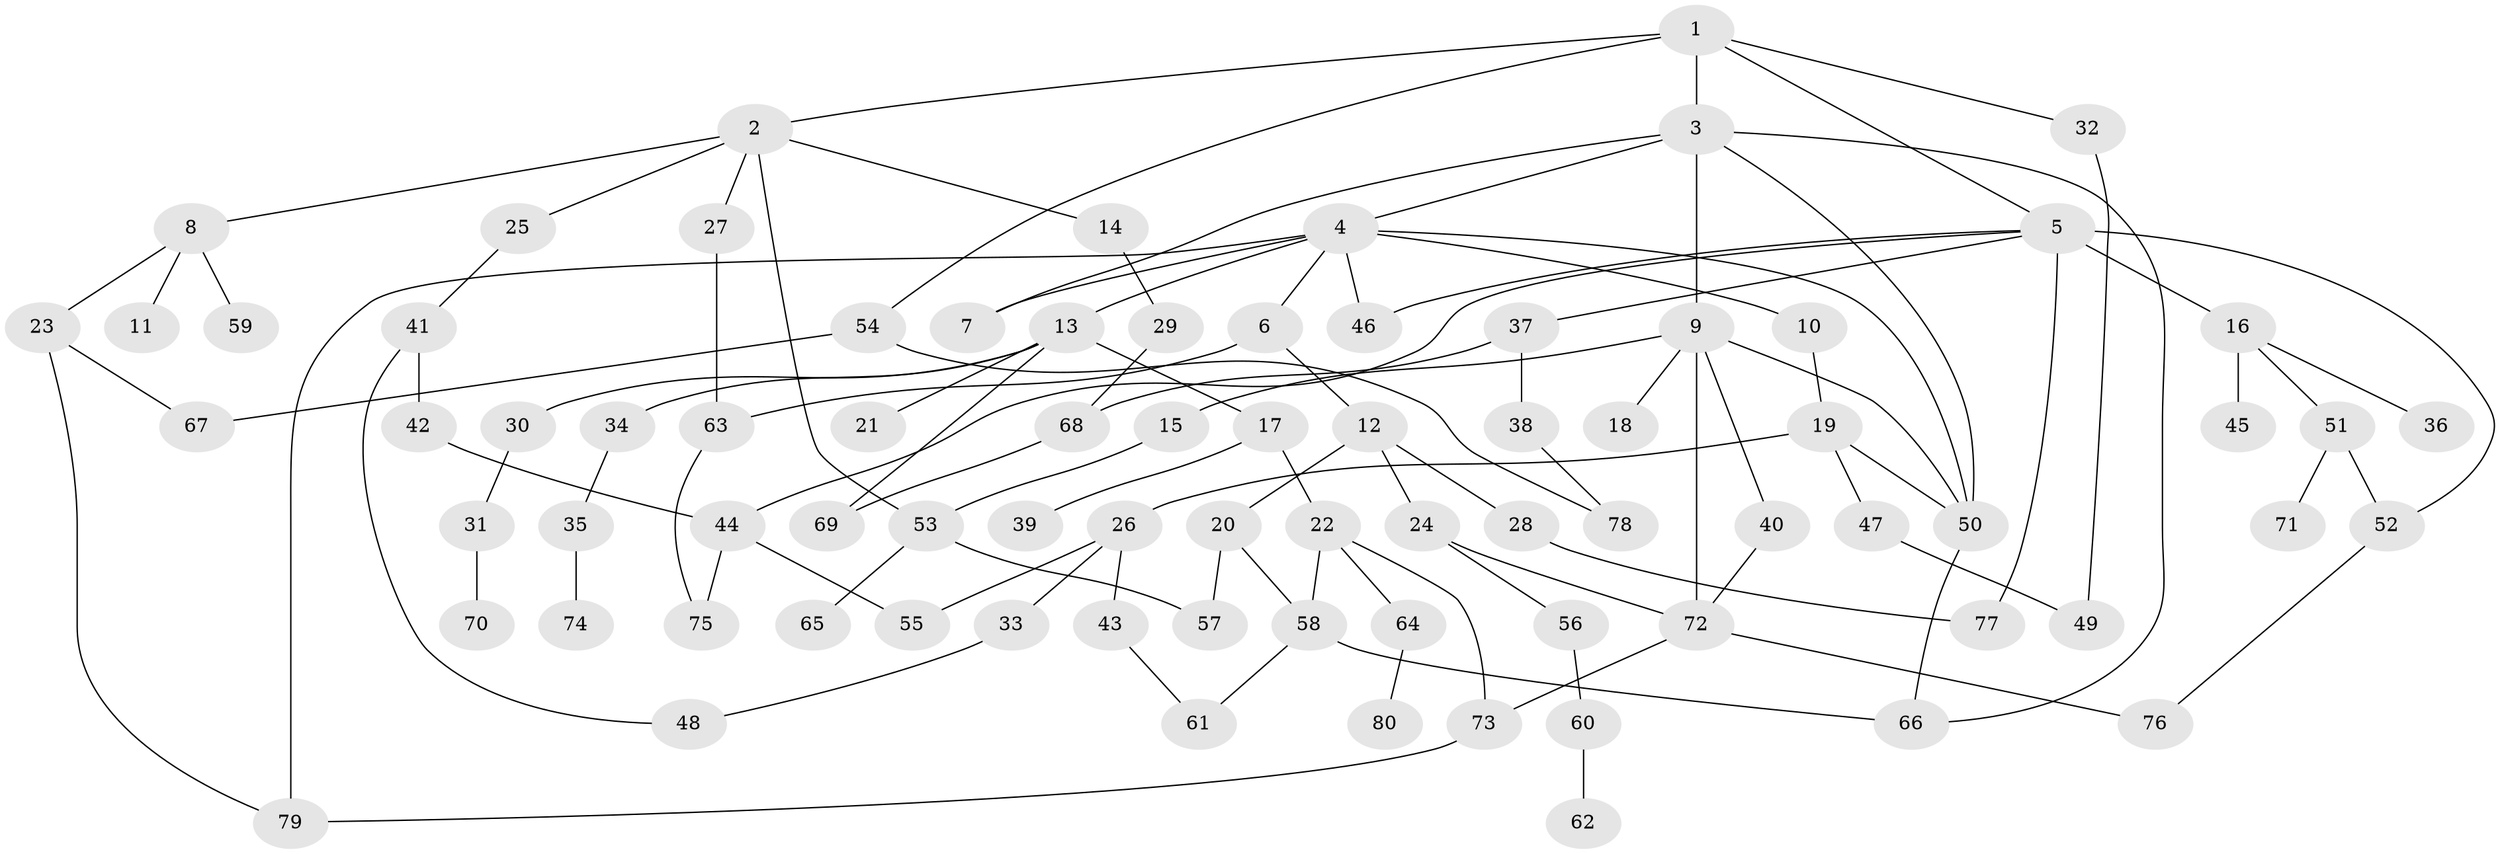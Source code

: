 // original degree distribution, {5: 0.043859649122807015, 6: 0.02631578947368421, 7: 0.008771929824561403, 9: 0.008771929824561403, 8: 0.008771929824561403, 3: 0.21929824561403508, 4: 0.07894736842105263, 2: 0.35964912280701755, 1: 0.24561403508771928}
// Generated by graph-tools (version 1.1) at 2025/48/03/04/25 22:48:50]
// undirected, 80 vertices, 108 edges
graph export_dot {
  node [color=gray90,style=filled];
  1;
  2;
  3;
  4;
  5;
  6;
  7;
  8;
  9;
  10;
  11;
  12;
  13;
  14;
  15;
  16;
  17;
  18;
  19;
  20;
  21;
  22;
  23;
  24;
  25;
  26;
  27;
  28;
  29;
  30;
  31;
  32;
  33;
  34;
  35;
  36;
  37;
  38;
  39;
  40;
  41;
  42;
  43;
  44;
  45;
  46;
  47;
  48;
  49;
  50;
  51;
  52;
  53;
  54;
  55;
  56;
  57;
  58;
  59;
  60;
  61;
  62;
  63;
  64;
  65;
  66;
  67;
  68;
  69;
  70;
  71;
  72;
  73;
  74;
  75;
  76;
  77;
  78;
  79;
  80;
  1 -- 2 [weight=1.0];
  1 -- 3 [weight=1.0];
  1 -- 5 [weight=1.0];
  1 -- 32 [weight=1.0];
  1 -- 54 [weight=1.0];
  2 -- 8 [weight=1.0];
  2 -- 14 [weight=1.0];
  2 -- 25 [weight=1.0];
  2 -- 27 [weight=1.0];
  2 -- 53 [weight=1.0];
  3 -- 4 [weight=1.0];
  3 -- 7 [weight=1.0];
  3 -- 9 [weight=1.0];
  3 -- 50 [weight=1.0];
  3 -- 66 [weight=1.0];
  4 -- 6 [weight=1.0];
  4 -- 7 [weight=1.0];
  4 -- 10 [weight=1.0];
  4 -- 13 [weight=1.0];
  4 -- 46 [weight=1.0];
  4 -- 50 [weight=1.0];
  4 -- 79 [weight=1.0];
  5 -- 16 [weight=2.0];
  5 -- 37 [weight=1.0];
  5 -- 44 [weight=1.0];
  5 -- 46 [weight=1.0];
  5 -- 52 [weight=1.0];
  5 -- 77 [weight=1.0];
  6 -- 12 [weight=1.0];
  6 -- 63 [weight=1.0];
  8 -- 11 [weight=1.0];
  8 -- 23 [weight=1.0];
  8 -- 59 [weight=1.0];
  9 -- 15 [weight=1.0];
  9 -- 18 [weight=1.0];
  9 -- 40 [weight=1.0];
  9 -- 50 [weight=1.0];
  9 -- 72 [weight=1.0];
  10 -- 19 [weight=1.0];
  12 -- 20 [weight=1.0];
  12 -- 24 [weight=1.0];
  12 -- 28 [weight=1.0];
  13 -- 17 [weight=1.0];
  13 -- 21 [weight=1.0];
  13 -- 30 [weight=1.0];
  13 -- 34 [weight=1.0];
  13 -- 69 [weight=1.0];
  14 -- 29 [weight=1.0];
  15 -- 53 [weight=1.0];
  16 -- 36 [weight=1.0];
  16 -- 45 [weight=1.0];
  16 -- 51 [weight=1.0];
  17 -- 22 [weight=1.0];
  17 -- 39 [weight=1.0];
  19 -- 26 [weight=1.0];
  19 -- 47 [weight=1.0];
  19 -- 50 [weight=1.0];
  20 -- 57 [weight=1.0];
  20 -- 58 [weight=1.0];
  22 -- 58 [weight=1.0];
  22 -- 64 [weight=1.0];
  22 -- 73 [weight=1.0];
  23 -- 67 [weight=1.0];
  23 -- 79 [weight=1.0];
  24 -- 56 [weight=1.0];
  24 -- 72 [weight=1.0];
  25 -- 41 [weight=1.0];
  26 -- 33 [weight=1.0];
  26 -- 43 [weight=1.0];
  26 -- 55 [weight=1.0];
  27 -- 63 [weight=1.0];
  28 -- 77 [weight=1.0];
  29 -- 68 [weight=1.0];
  30 -- 31 [weight=1.0];
  31 -- 70 [weight=1.0];
  32 -- 49 [weight=1.0];
  33 -- 48 [weight=1.0];
  34 -- 35 [weight=1.0];
  35 -- 74 [weight=1.0];
  37 -- 38 [weight=1.0];
  37 -- 68 [weight=1.0];
  38 -- 78 [weight=1.0];
  40 -- 72 [weight=1.0];
  41 -- 42 [weight=1.0];
  41 -- 48 [weight=1.0];
  42 -- 44 [weight=1.0];
  43 -- 61 [weight=1.0];
  44 -- 55 [weight=1.0];
  44 -- 75 [weight=1.0];
  47 -- 49 [weight=1.0];
  50 -- 66 [weight=1.0];
  51 -- 52 [weight=1.0];
  51 -- 71 [weight=1.0];
  52 -- 76 [weight=1.0];
  53 -- 57 [weight=1.0];
  53 -- 65 [weight=1.0];
  54 -- 67 [weight=1.0];
  54 -- 78 [weight=1.0];
  56 -- 60 [weight=1.0];
  58 -- 61 [weight=1.0];
  58 -- 66 [weight=1.0];
  60 -- 62 [weight=1.0];
  63 -- 75 [weight=1.0];
  64 -- 80 [weight=1.0];
  68 -- 69 [weight=1.0];
  72 -- 73 [weight=1.0];
  72 -- 76 [weight=1.0];
  73 -- 79 [weight=1.0];
}
